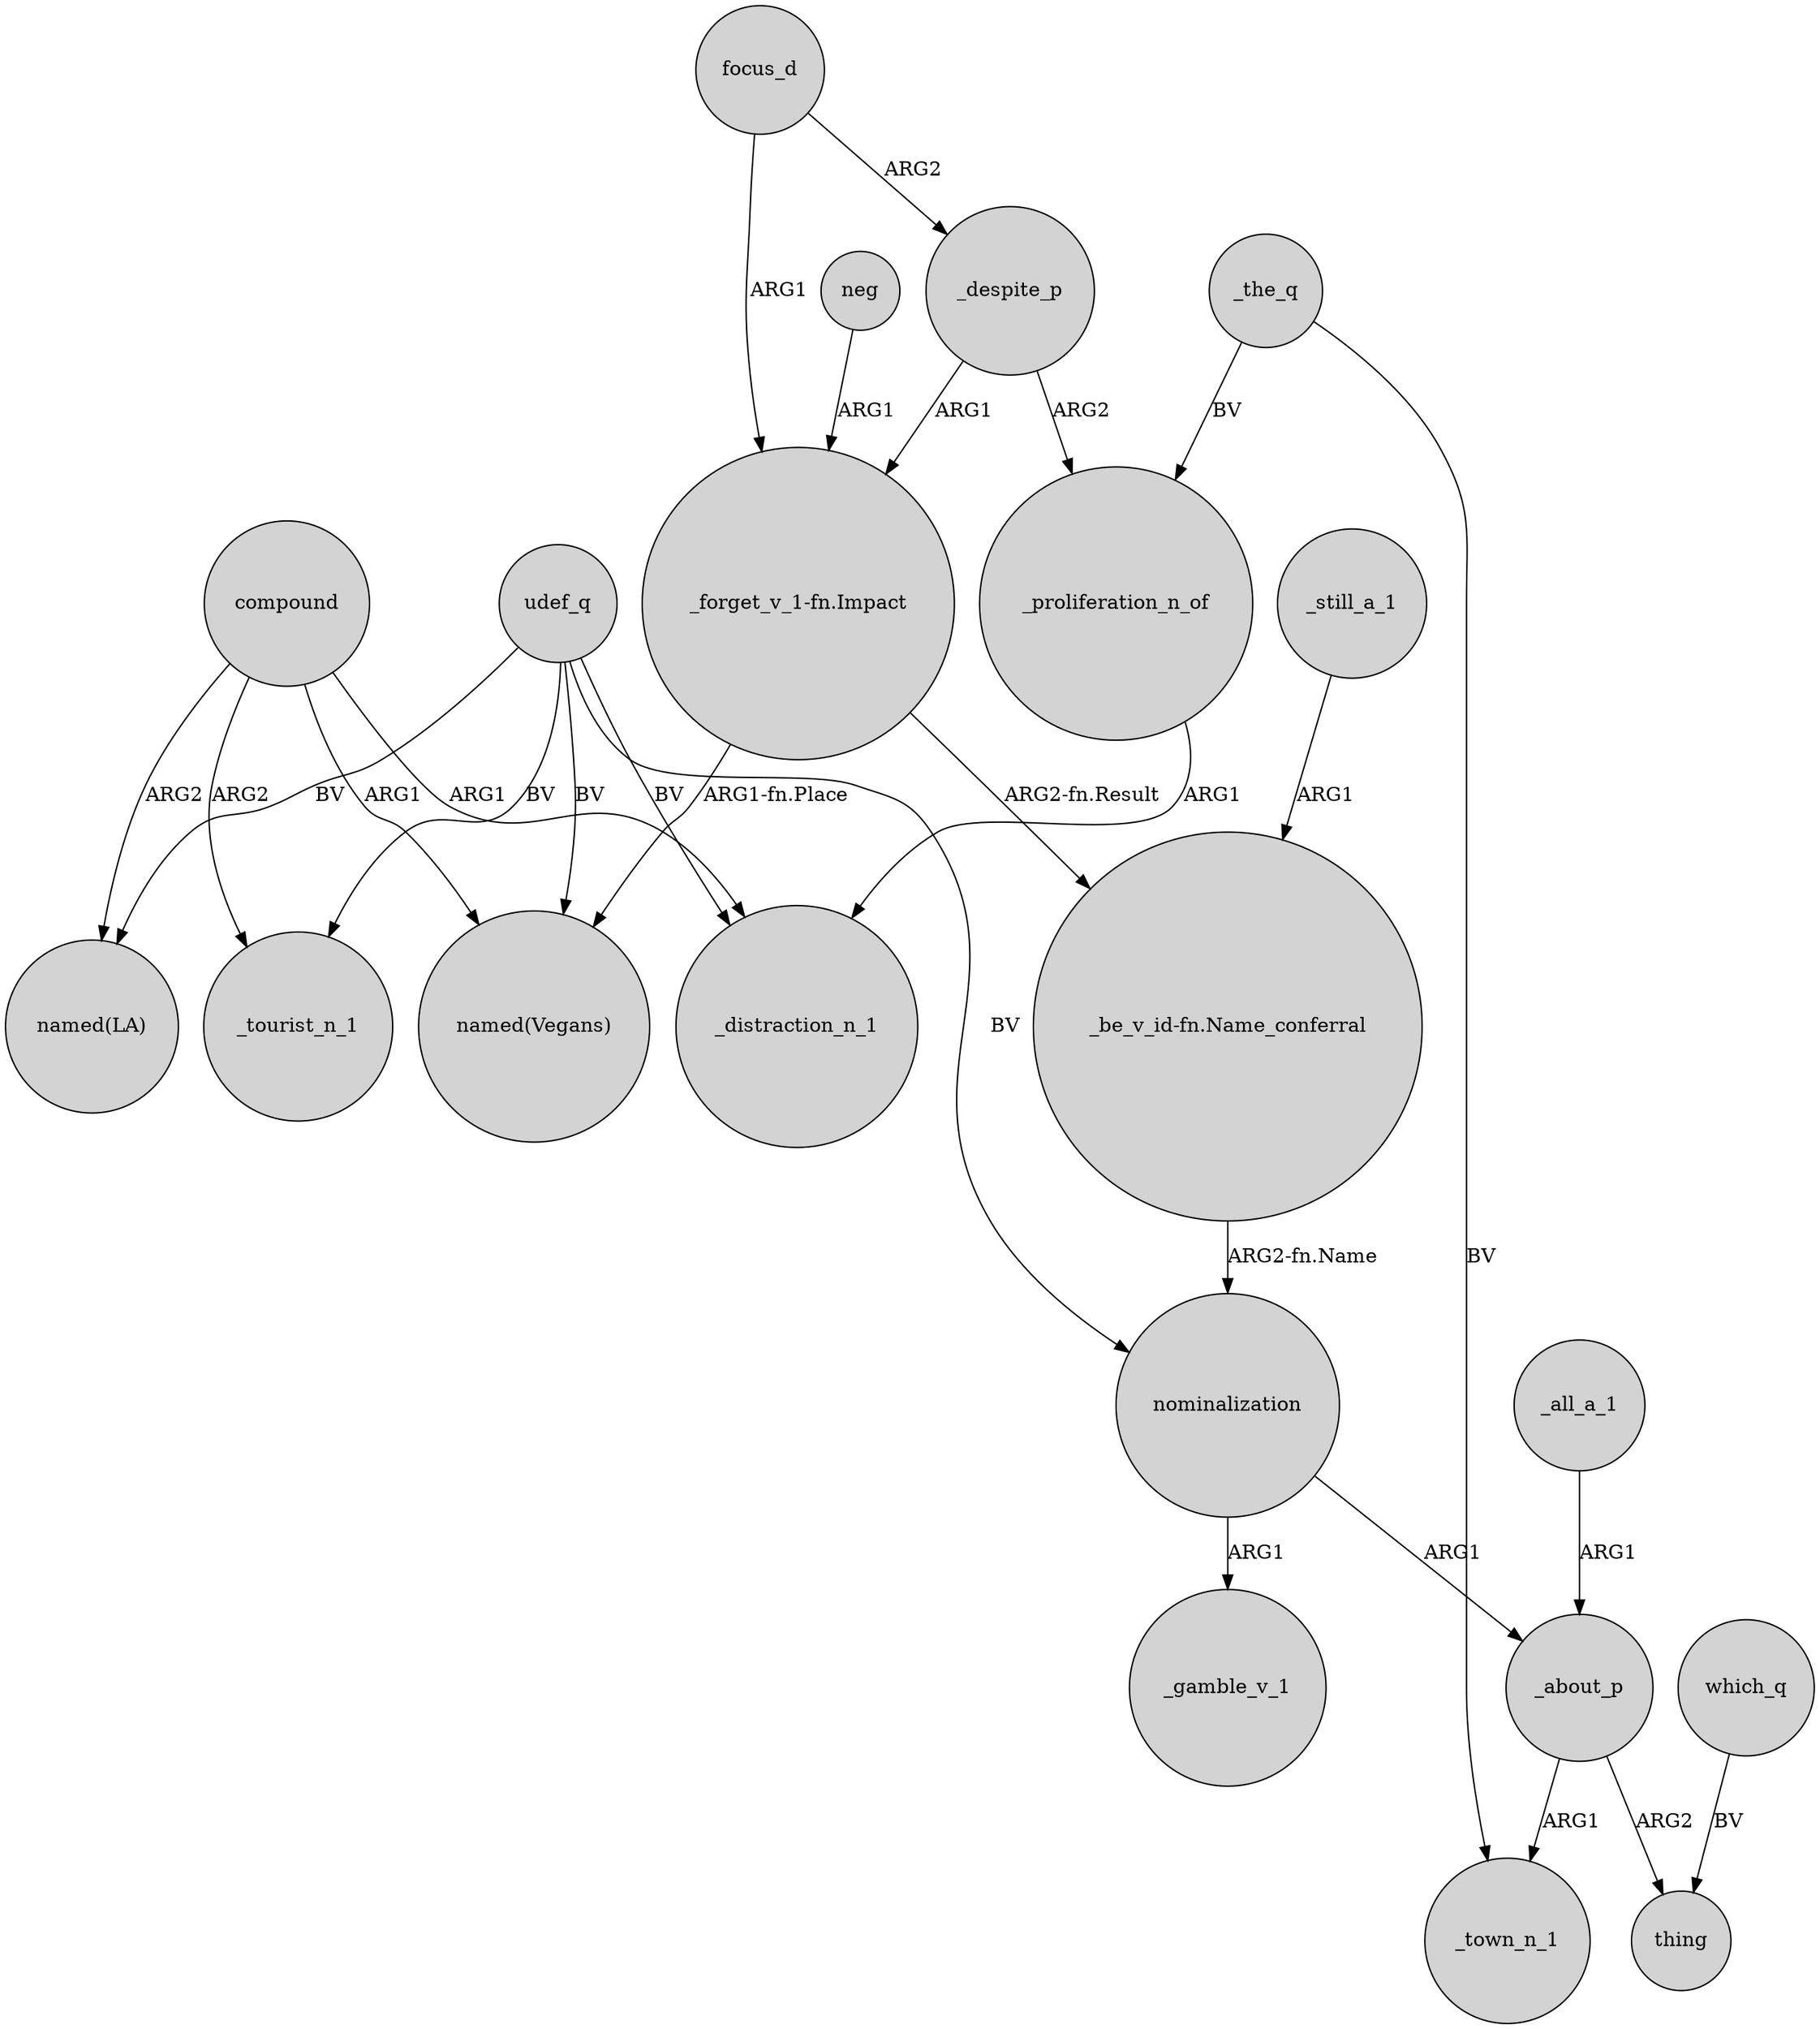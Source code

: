 digraph {
	node [shape=circle style=filled]
	compound -> "named(Vegans)" [label=ARG1]
	_all_a_1 -> _about_p [label=ARG1]
	compound -> _distraction_n_1 [label=ARG1]
	_despite_p -> _proliferation_n_of [label=ARG2]
	_about_p -> thing [label=ARG2]
	compound -> _tourist_n_1 [label=ARG2]
	udef_q -> nominalization [label=BV]
	which_q -> thing [label=BV]
	nominalization -> _about_p [label=ARG1]
	_still_a_1 -> "_be_v_id-fn.Name_conferral" [label=ARG1]
	"_be_v_id-fn.Name_conferral" -> nominalization [label="ARG2-fn.Name"]
	udef_q -> _distraction_n_1 [label=BV]
	"_forget_v_1-fn.Impact" -> "_be_v_id-fn.Name_conferral" [label="ARG2-fn.Result"]
	focus_d -> _despite_p [label=ARG2]
	_despite_p -> "_forget_v_1-fn.Impact" [label=ARG1]
	focus_d -> "_forget_v_1-fn.Impact" [label=ARG1]
	udef_q -> _tourist_n_1 [label=BV]
	compound -> "named(LA)" [label=ARG2]
	_the_q -> _town_n_1 [label=BV]
	_about_p -> _town_n_1 [label=ARG1]
	udef_q -> "named(LA)" [label=BV]
	_proliferation_n_of -> _distraction_n_1 [label=ARG1]
	neg -> "_forget_v_1-fn.Impact" [label=ARG1]
	_the_q -> _proliferation_n_of [label=BV]
	"_forget_v_1-fn.Impact" -> "named(Vegans)" [label="ARG1-fn.Place"]
	nominalization -> _gamble_v_1 [label=ARG1]
	udef_q -> "named(Vegans)" [label=BV]
}
